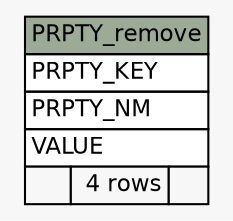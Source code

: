// dot 2.28.0 on Windows 7 6.1
// SchemaSpy rev 590
digraph "PRPTY_remove" {
  graph [
    rankdir="RL"
    bgcolor="#f7f7f7"
    nodesep="0.18"
    ranksep="0.46"
    fontname="Helvetica"
    fontsize="11"
  ];
  node [
    fontname="Helvetica"
    fontsize="11"
    shape="plaintext"
  ];
  edge [
    arrowsize="0.8"
  ];
  "PRPTY_remove" [
    label=<
    <TABLE BORDER="0" CELLBORDER="1" CELLSPACING="0" BGCOLOR="#ffffff">
      <TR><TD COLSPAN="3" BGCOLOR="#9bab96" ALIGN="CENTER">PRPTY_remove</TD></TR>
      <TR><TD PORT="PRPTY_KEY" COLSPAN="3" ALIGN="LEFT">PRPTY_KEY</TD></TR>
      <TR><TD PORT="PRPTY_NM" COLSPAN="3" ALIGN="LEFT">PRPTY_NM</TD></TR>
      <TR><TD PORT="VALUE" COLSPAN="3" ALIGN="LEFT">VALUE</TD></TR>
      <TR><TD ALIGN="LEFT" BGCOLOR="#f7f7f7">  </TD><TD ALIGN="RIGHT" BGCOLOR="#f7f7f7">4 rows</TD><TD ALIGN="RIGHT" BGCOLOR="#f7f7f7">  </TD></TR>
    </TABLE>>
    URL="tables/PRPTY_remove.html"
    tooltip="PRPTY_remove"
  ];
}
